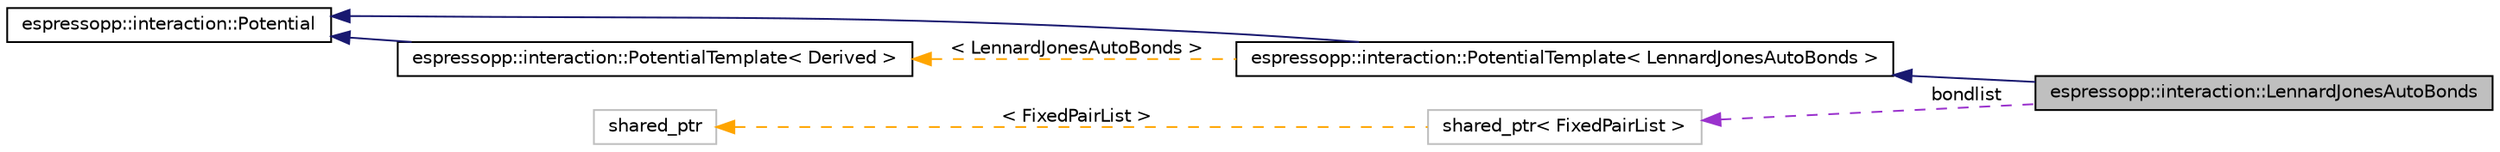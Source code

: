 digraph G
{
  edge [fontname="Helvetica",fontsize="10",labelfontname="Helvetica",labelfontsize="10"];
  node [fontname="Helvetica",fontsize="10",shape=record];
  rankdir="LR";
  Node1 [label="espressopp::interaction::LennardJonesAutoBonds",height=0.2,width=0.4,color="black", fillcolor="grey75", style="filled" fontcolor="black"];
  Node2 -> Node1 [dir="back",color="midnightblue",fontsize="10",style="solid",fontname="Helvetica"];
  Node2 [label="espressopp::interaction::PotentialTemplate\< LennardJonesAutoBonds \>",height=0.2,width=0.4,color="black", fillcolor="white", style="filled",URL="$classespressopp_1_1interaction_1_1PotentialTemplate.html"];
  Node3 -> Node2 [dir="back",color="midnightblue",fontsize="10",style="solid",fontname="Helvetica"];
  Node3 [label="espressopp::interaction::Potential",height=0.2,width=0.4,color="black", fillcolor="white", style="filled",URL="$classespressopp_1_1interaction_1_1Potential.html"];
  Node4 -> Node2 [dir="back",color="orange",fontsize="10",style="dashed",label=" \< LennardJonesAutoBonds \>" ,fontname="Helvetica"];
  Node4 [label="espressopp::interaction::PotentialTemplate\< Derived \>",height=0.2,width=0.4,color="black", fillcolor="white", style="filled",URL="$classespressopp_1_1interaction_1_1PotentialTemplate.html",tooltip="Provides a template for the simple implementation of a shifted, absolute distance dependent potential..."];
  Node3 -> Node4 [dir="back",color="midnightblue",fontsize="10",style="solid",fontname="Helvetica"];
  Node5 -> Node1 [dir="back",color="darkorchid3",fontsize="10",style="dashed",label=" bondlist" ,fontname="Helvetica"];
  Node5 [label="shared_ptr\< FixedPairList \>",height=0.2,width=0.4,color="grey75", fillcolor="white", style="filled"];
  Node6 -> Node5 [dir="back",color="orange",fontsize="10",style="dashed",label=" \< FixedPairList \>" ,fontname="Helvetica"];
  Node6 [label="shared_ptr",height=0.2,width=0.4,color="grey75", fillcolor="white", style="filled"];
}
